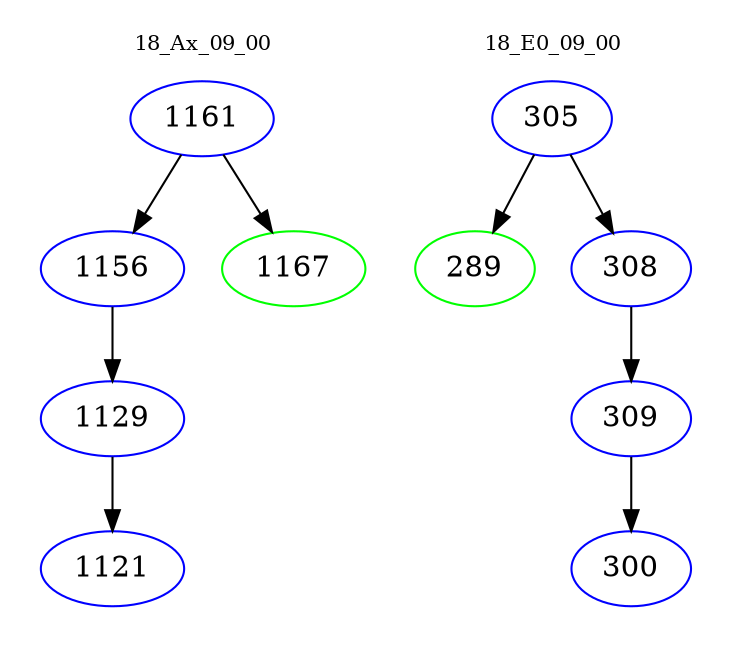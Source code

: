 digraph{
subgraph cluster_0 {
color = white
label = "18_Ax_09_00";
fontsize=10;
T0_1161 [label="1161", color="blue"]
T0_1161 -> T0_1156 [color="black"]
T0_1156 [label="1156", color="blue"]
T0_1156 -> T0_1129 [color="black"]
T0_1129 [label="1129", color="blue"]
T0_1129 -> T0_1121 [color="black"]
T0_1121 [label="1121", color="blue"]
T0_1161 -> T0_1167 [color="black"]
T0_1167 [label="1167", color="green"]
}
subgraph cluster_1 {
color = white
label = "18_E0_09_00";
fontsize=10;
T1_305 [label="305", color="blue"]
T1_305 -> T1_289 [color="black"]
T1_289 [label="289", color="green"]
T1_305 -> T1_308 [color="black"]
T1_308 [label="308", color="blue"]
T1_308 -> T1_309 [color="black"]
T1_309 [label="309", color="blue"]
T1_309 -> T1_300 [color="black"]
T1_300 [label="300", color="blue"]
}
}
